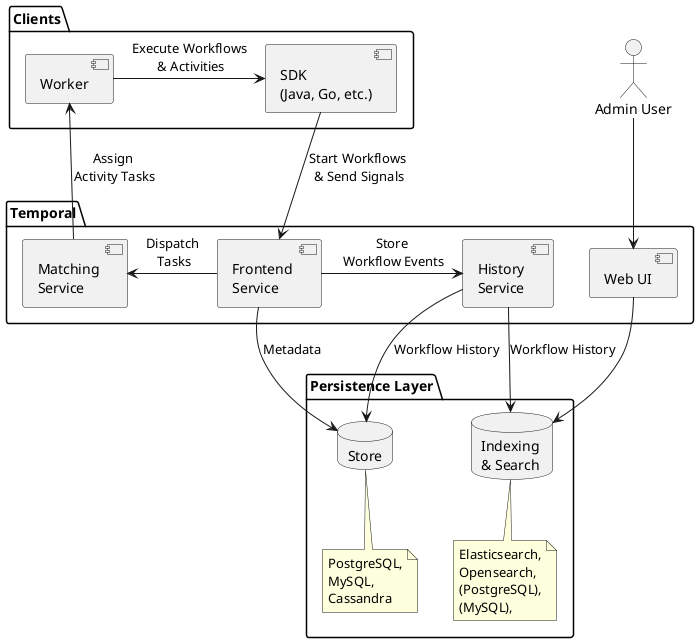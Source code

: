 @startuml

package "Temporal" {
    component "Frontend \nService" as Frontend
    component "Matching \nService" as Matching
    component "History \nService" as History
    component "Web UI" as WebUI
}

package "Persistence Layer" as Persistence {

    database Store {
    }
    note bottom of Store
      PostgreSQL,
      MySQL,
      Cassandra
    end note
    database "Indexing \n& Search" as Index{
    }
    note bottom of Index
      Elasticsearch,
      Opensearch,
      (PostgreSQL),
      (MySQL),
    end note
}

package "Clients" {
    component "Worker" as Worker
    component "SDK \n(Java, Go, etc.)" as SDK
}

Actor "Admin User" as Admin

SDK --> Frontend : Start Workflows \n& Send Signals
Frontend -> Matching : Dispatch\n Tasks
Frontend -> History : Store\n Workflow Events
Frontend -> Store : Metadata
Matching -> Worker : Assign \nActivity Tasks
History -> Store : Workflow History
History -> Index : Workflow History
Worker -> SDK : Execute Workflows\n & Activities
Admin --> WebUI
WebUI --> Index

@enduml
